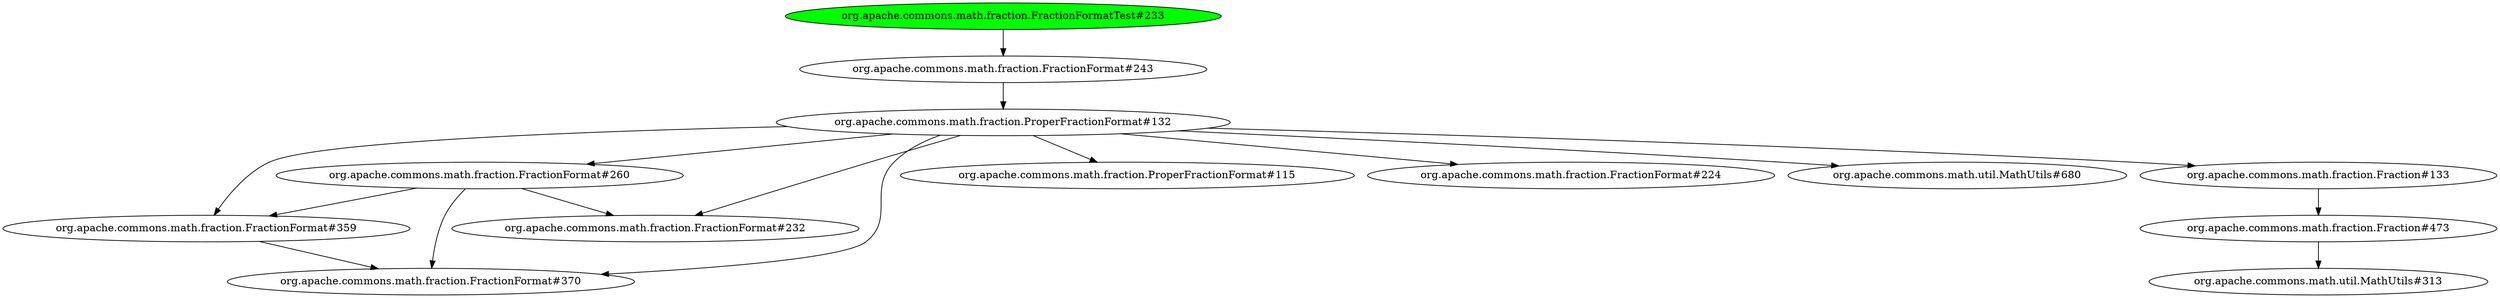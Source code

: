 digraph "cg/org.apache.commons.math.fraction.FractionFormatTest#233"
{
	"org.apache.commons.math.fraction.FractionFormatTest#233" [style=filled,fillcolor=green];
	"org.apache.commons.math.fraction.FractionFormatTest#233" -> "org.apache.commons.math.fraction.FractionFormat#243";
	"org.apache.commons.math.fraction.FractionFormat#243" -> "org.apache.commons.math.fraction.ProperFractionFormat#132";
	"org.apache.commons.math.fraction.ProperFractionFormat#132" -> "org.apache.commons.math.fraction.FractionFormat#260";
	"org.apache.commons.math.fraction.FractionFormat#260" -> "org.apache.commons.math.fraction.FractionFormat#359";
	"org.apache.commons.math.fraction.FractionFormat#359" -> "org.apache.commons.math.fraction.FractionFormat#370";
	"org.apache.commons.math.fraction.FractionFormat#260" -> "org.apache.commons.math.fraction.FractionFormat#232";
	"org.apache.commons.math.fraction.FractionFormat#260" -> "org.apache.commons.math.fraction.FractionFormat#370";
	"org.apache.commons.math.fraction.ProperFractionFormat#132" -> "org.apache.commons.math.fraction.FractionFormat#359";
	"org.apache.commons.math.fraction.ProperFractionFormat#132" -> "org.apache.commons.math.fraction.ProperFractionFormat#115";
	"org.apache.commons.math.fraction.ProperFractionFormat#132" -> "org.apache.commons.math.fraction.FractionFormat#232";
	"org.apache.commons.math.fraction.ProperFractionFormat#132" -> "org.apache.commons.math.fraction.FractionFormat#370";
	"org.apache.commons.math.fraction.ProperFractionFormat#132" -> "org.apache.commons.math.fraction.FractionFormat#224";
	"org.apache.commons.math.fraction.ProperFractionFormat#132" -> "org.apache.commons.math.util.MathUtils#680";
	"org.apache.commons.math.fraction.ProperFractionFormat#132" -> "org.apache.commons.math.fraction.Fraction#133";
	"org.apache.commons.math.fraction.Fraction#133" -> "org.apache.commons.math.fraction.Fraction#473";
	"org.apache.commons.math.fraction.Fraction#473" -> "org.apache.commons.math.util.MathUtils#313";
}
